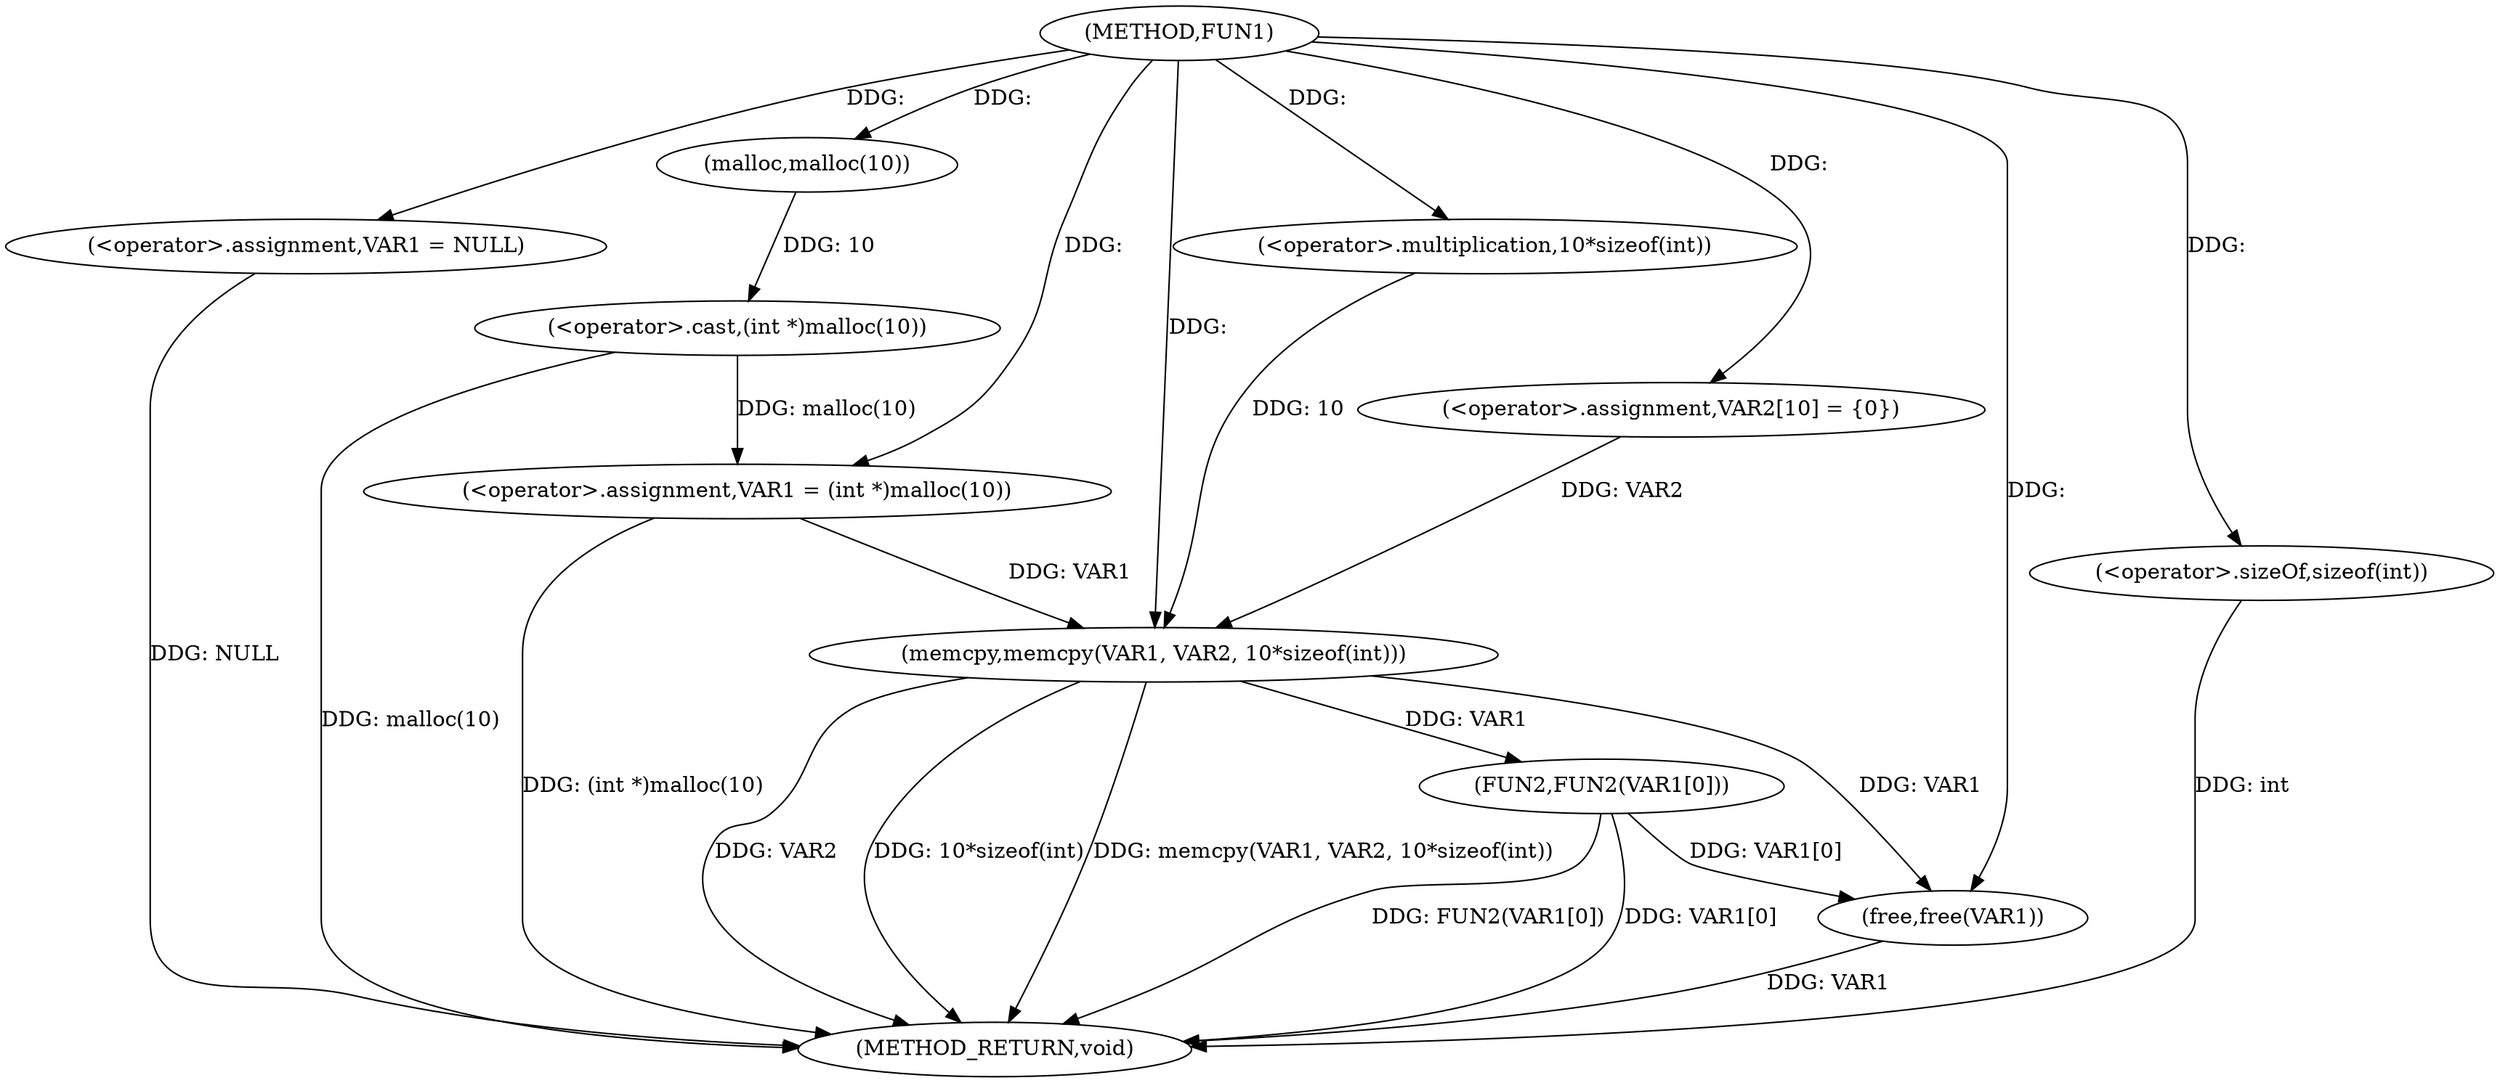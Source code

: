 digraph FUN1 {  
"1000100" [label = "(METHOD,FUN1)" ]
"1000129" [label = "(METHOD_RETURN,void)" ]
"1000103" [label = "(<operator>.assignment,VAR1 = NULL)" ]
"1000106" [label = "(<operator>.assignment,VAR1 = (int *)malloc(10))" ]
"1000108" [label = "(<operator>.cast,(int *)malloc(10))" ]
"1000110" [label = "(malloc,malloc(10))" ]
"1000114" [label = "(<operator>.assignment,VAR2[10] = {0})" ]
"1000116" [label = "(memcpy,memcpy(VAR1, VAR2, 10*sizeof(int)))" ]
"1000119" [label = "(<operator>.multiplication,10*sizeof(int))" ]
"1000121" [label = "(<operator>.sizeOf,sizeof(int))" ]
"1000123" [label = "(FUN2,FUN2(VAR1[0]))" ]
"1000127" [label = "(free,free(VAR1))" ]
  "1000106" -> "1000129"  [ label = "DDG: (int *)malloc(10)"] 
  "1000103" -> "1000129"  [ label = "DDG: NULL"] 
  "1000123" -> "1000129"  [ label = "DDG: FUN2(VAR1[0])"] 
  "1000116" -> "1000129"  [ label = "DDG: VAR2"] 
  "1000108" -> "1000129"  [ label = "DDG: malloc(10)"] 
  "1000121" -> "1000129"  [ label = "DDG: int"] 
  "1000127" -> "1000129"  [ label = "DDG: VAR1"] 
  "1000116" -> "1000129"  [ label = "DDG: 10*sizeof(int)"] 
  "1000116" -> "1000129"  [ label = "DDG: memcpy(VAR1, VAR2, 10*sizeof(int))"] 
  "1000123" -> "1000129"  [ label = "DDG: VAR1[0]"] 
  "1000100" -> "1000103"  [ label = "DDG: "] 
  "1000108" -> "1000106"  [ label = "DDG: malloc(10)"] 
  "1000100" -> "1000106"  [ label = "DDG: "] 
  "1000110" -> "1000108"  [ label = "DDG: 10"] 
  "1000100" -> "1000110"  [ label = "DDG: "] 
  "1000100" -> "1000114"  [ label = "DDG: "] 
  "1000106" -> "1000116"  [ label = "DDG: VAR1"] 
  "1000100" -> "1000116"  [ label = "DDG: "] 
  "1000114" -> "1000116"  [ label = "DDG: VAR2"] 
  "1000119" -> "1000116"  [ label = "DDG: 10"] 
  "1000100" -> "1000119"  [ label = "DDG: "] 
  "1000100" -> "1000121"  [ label = "DDG: "] 
  "1000116" -> "1000123"  [ label = "DDG: VAR1"] 
  "1000116" -> "1000127"  [ label = "DDG: VAR1"] 
  "1000123" -> "1000127"  [ label = "DDG: VAR1[0]"] 
  "1000100" -> "1000127"  [ label = "DDG: "] 
}
